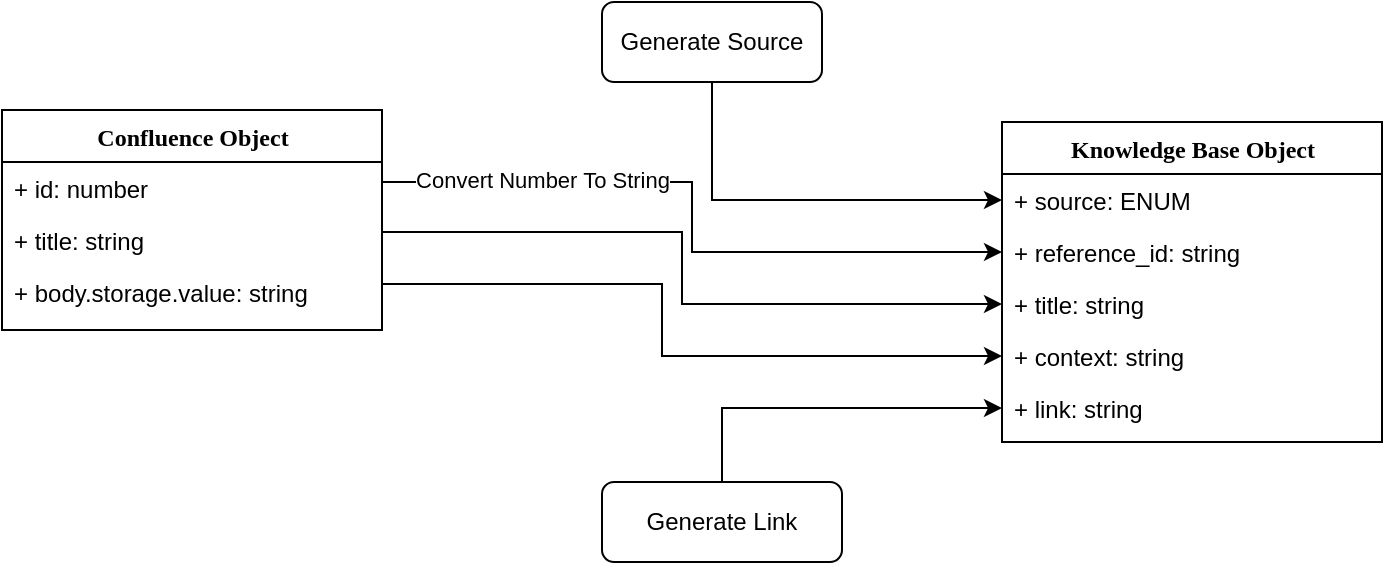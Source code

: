 <mxfile version="17.4.3" type="github">
  <diagram name="Page-1" id="9f46799a-70d6-7492-0946-bef42562c5a5">
    <mxGraphModel dx="1426" dy="801" grid="1" gridSize="10" guides="1" tooltips="1" connect="1" arrows="1" fold="1" page="1" pageScale="1" pageWidth="1100" pageHeight="850" background="none" math="0" shadow="0">
      <root>
        <mxCell id="0" />
        <mxCell id="1" parent="0" />
        <mxCell id="78961159f06e98e8-17" value="Knowledge Base Object" style="swimlane;html=1;fontStyle=1;align=center;verticalAlign=top;childLayout=stackLayout;horizontal=1;startSize=26;horizontalStack=0;resizeParent=1;resizeLast=0;collapsible=1;marginBottom=0;swimlaneFillColor=#ffffff;rounded=0;shadow=0;comic=0;labelBackgroundColor=none;strokeWidth=1;fillColor=none;fontFamily=Verdana;fontSize=12" parent="1" vertex="1">
          <mxGeometry x="770" y="170" width="190" height="160" as="geometry" />
        </mxCell>
        <mxCell id="78961159f06e98e8-21" value="+ source: ENUM" style="text;html=1;strokeColor=none;fillColor=none;align=left;verticalAlign=top;spacingLeft=4;spacingRight=4;whiteSpace=wrap;overflow=hidden;rotatable=0;points=[[0,0.5],[1,0.5]];portConstraint=eastwest;" parent="78961159f06e98e8-17" vertex="1">
          <mxGeometry y="26" width="190" height="26" as="geometry" />
        </mxCell>
        <mxCell id="78961159f06e98e8-23" value="+ reference_id: string" style="text;html=1;strokeColor=none;fillColor=none;align=left;verticalAlign=top;spacingLeft=4;spacingRight=4;whiteSpace=wrap;overflow=hidden;rotatable=0;points=[[0,0.5],[1,0.5]];portConstraint=eastwest;" parent="78961159f06e98e8-17" vertex="1">
          <mxGeometry y="52" width="190" height="26" as="geometry" />
        </mxCell>
        <mxCell id="78961159f06e98e8-25" value="+ title: string" style="text;html=1;strokeColor=none;fillColor=none;align=left;verticalAlign=top;spacingLeft=4;spacingRight=4;whiteSpace=wrap;overflow=hidden;rotatable=0;points=[[0,0.5],[1,0.5]];portConstraint=eastwest;" parent="78961159f06e98e8-17" vertex="1">
          <mxGeometry y="78" width="190" height="26" as="geometry" />
        </mxCell>
        <mxCell id="78961159f06e98e8-26" value="+ context: string" style="text;html=1;strokeColor=none;fillColor=none;align=left;verticalAlign=top;spacingLeft=4;spacingRight=4;whiteSpace=wrap;overflow=hidden;rotatable=0;points=[[0,0.5],[1,0.5]];portConstraint=eastwest;" parent="78961159f06e98e8-17" vertex="1">
          <mxGeometry y="104" width="190" height="26" as="geometry" />
        </mxCell>
        <mxCell id="78961159f06e98e8-24" value="+ link: string" style="text;html=1;strokeColor=none;fillColor=none;align=left;verticalAlign=top;spacingLeft=4;spacingRight=4;whiteSpace=wrap;overflow=hidden;rotatable=0;points=[[0,0.5],[1,0.5]];portConstraint=eastwest;" parent="78961159f06e98e8-17" vertex="1">
          <mxGeometry y="130" width="190" height="26" as="geometry" />
        </mxCell>
        <mxCell id="1ZLmUHPZvTXVFiyiWBps-11" style="edgeStyle=orthogonalEdgeStyle;rounded=0;orthogonalLoop=1;jettySize=auto;html=1;" edge="1" parent="1" source="1ZLmUHPZvTXVFiyiWBps-1" target="78961159f06e98e8-24">
          <mxGeometry relative="1" as="geometry" />
        </mxCell>
        <mxCell id="1ZLmUHPZvTXVFiyiWBps-1" value="Generate Link" style="rounded=1;whiteSpace=wrap;html=1;" vertex="1" parent="1">
          <mxGeometry x="570" y="350" width="120" height="40" as="geometry" />
        </mxCell>
        <mxCell id="1ZLmUHPZvTXVFiyiWBps-2" value="Confluence Object" style="swimlane;html=1;fontStyle=1;align=center;verticalAlign=top;childLayout=stackLayout;horizontal=1;startSize=26;horizontalStack=0;resizeParent=1;resizeLast=0;collapsible=1;marginBottom=0;swimlaneFillColor=#ffffff;rounded=0;shadow=0;comic=0;labelBackgroundColor=none;strokeWidth=1;fillColor=none;fontFamily=Verdana;fontSize=12" vertex="1" parent="1">
          <mxGeometry x="270" y="164" width="190" height="110" as="geometry" />
        </mxCell>
        <mxCell id="1ZLmUHPZvTXVFiyiWBps-3" value="+ id: number" style="text;html=1;strokeColor=none;fillColor=none;align=left;verticalAlign=top;spacingLeft=4;spacingRight=4;whiteSpace=wrap;overflow=hidden;rotatable=0;points=[[0,0.5],[1,0.5]];portConstraint=eastwest;" vertex="1" parent="1ZLmUHPZvTXVFiyiWBps-2">
          <mxGeometry y="26" width="190" height="26" as="geometry" />
        </mxCell>
        <mxCell id="1ZLmUHPZvTXVFiyiWBps-4" value="+ title: string" style="text;html=1;strokeColor=none;fillColor=none;align=left;verticalAlign=top;spacingLeft=4;spacingRight=4;whiteSpace=wrap;overflow=hidden;rotatable=0;points=[[0,0.5],[1,0.5]];portConstraint=eastwest;" vertex="1" parent="1ZLmUHPZvTXVFiyiWBps-2">
          <mxGeometry y="52" width="190" height="26" as="geometry" />
        </mxCell>
        <mxCell id="1ZLmUHPZvTXVFiyiWBps-5" value="+ body.storage.value: string" style="text;html=1;strokeColor=none;fillColor=none;align=left;verticalAlign=top;spacingLeft=4;spacingRight=4;whiteSpace=wrap;overflow=hidden;rotatable=0;points=[[0,0.5],[1,0.5]];portConstraint=eastwest;" vertex="1" parent="1ZLmUHPZvTXVFiyiWBps-2">
          <mxGeometry y="78" width="190" height="26" as="geometry" />
        </mxCell>
        <mxCell id="1ZLmUHPZvTXVFiyiWBps-10" style="edgeStyle=orthogonalEdgeStyle;rounded=0;orthogonalLoop=1;jettySize=auto;html=1;" edge="1" parent="1" source="1ZLmUHPZvTXVFiyiWBps-8" target="78961159f06e98e8-21">
          <mxGeometry relative="1" as="geometry" />
        </mxCell>
        <mxCell id="1ZLmUHPZvTXVFiyiWBps-8" value="Generate Source" style="rounded=1;whiteSpace=wrap;html=1;" vertex="1" parent="1">
          <mxGeometry x="570" y="110" width="110" height="40" as="geometry" />
        </mxCell>
        <mxCell id="1ZLmUHPZvTXVFiyiWBps-12" style="edgeStyle=orthogonalEdgeStyle;rounded=0;orthogonalLoop=1;jettySize=auto;html=1;entryX=0;entryY=0.5;entryDx=0;entryDy=0;" edge="1" parent="1" source="1ZLmUHPZvTXVFiyiWBps-3" target="78961159f06e98e8-23">
          <mxGeometry relative="1" as="geometry">
            <Array as="points">
              <mxPoint x="615" y="200" />
              <mxPoint x="615" y="235" />
            </Array>
          </mxGeometry>
        </mxCell>
        <mxCell id="1ZLmUHPZvTXVFiyiWBps-13" value="Convert Number To String" style="edgeLabel;html=1;align=center;verticalAlign=middle;resizable=0;points=[];" vertex="1" connectable="0" parent="1ZLmUHPZvTXVFiyiWBps-12">
          <mxGeometry x="-0.67" relative="1" as="geometry">
            <mxPoint x="23" y="-1" as="offset" />
          </mxGeometry>
        </mxCell>
        <mxCell id="1ZLmUHPZvTXVFiyiWBps-14" style="edgeStyle=orthogonalEdgeStyle;rounded=0;orthogonalLoop=1;jettySize=auto;html=1;" edge="1" parent="1" source="1ZLmUHPZvTXVFiyiWBps-4" target="78961159f06e98e8-25">
          <mxGeometry relative="1" as="geometry">
            <Array as="points">
              <mxPoint x="610" y="225" />
              <mxPoint x="610" y="261" />
            </Array>
          </mxGeometry>
        </mxCell>
        <mxCell id="1ZLmUHPZvTXVFiyiWBps-15" style="edgeStyle=orthogonalEdgeStyle;rounded=0;orthogonalLoop=1;jettySize=auto;html=1;entryX=0;entryY=0.5;entryDx=0;entryDy=0;" edge="1" parent="1" source="1ZLmUHPZvTXVFiyiWBps-5" target="78961159f06e98e8-26">
          <mxGeometry relative="1" as="geometry">
            <Array as="points">
              <mxPoint x="600" y="251" />
              <mxPoint x="600" y="287" />
            </Array>
          </mxGeometry>
        </mxCell>
      </root>
    </mxGraphModel>
  </diagram>
</mxfile>
